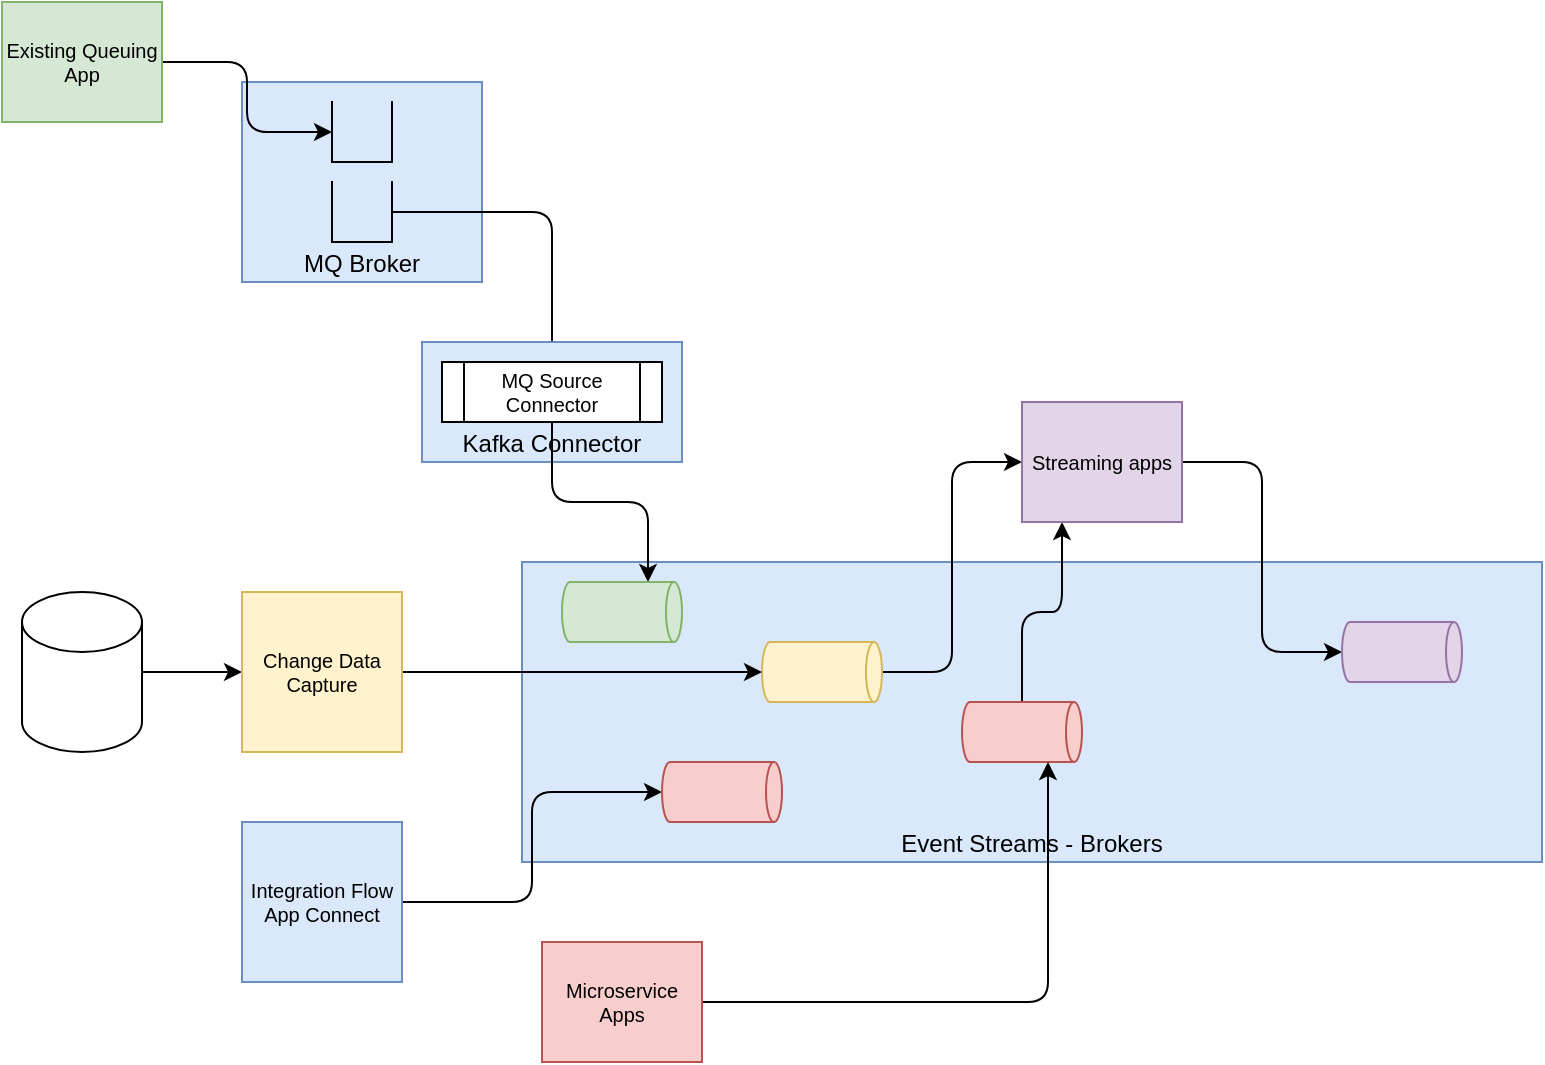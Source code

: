 <mxfile>
    <diagram id="8PhP_lrvXE05P8_hwxJw" name="Page-1">
        <mxGraphModel dx="2023" dy="784" grid="1" gridSize="10" guides="1" tooltips="1" connect="1" arrows="1" fold="1" page="1" pageScale="1" pageWidth="850" pageHeight="1100" math="0" shadow="0">
            <root>
                <mxCell id="0"/>
                <mxCell id="1" parent="0"/>
                <mxCell id="2" value="Event Streams - Brokers" style="rounded=0;whiteSpace=wrap;html=1;fillColor=#dae8fc;strokeColor=#6c8ebf;verticalAlign=bottom;" vertex="1" parent="1">
                    <mxGeometry x="230" y="300" width="510" height="150" as="geometry"/>
                </mxCell>
                <mxCell id="3" value="MQ Broker" style="rounded=0;whiteSpace=wrap;html=1;verticalAlign=bottom;fillColor=#dae8fc;strokeColor=#6c8ebf;" vertex="1" parent="1">
                    <mxGeometry x="90" y="60" width="120" height="100" as="geometry"/>
                </mxCell>
                <mxCell id="5" value="" style="shape=partialRectangle;whiteSpace=wrap;html=1;bottom=1;right=1;left=1;top=0;fillColor=none;routingCenterX=-0.5;" vertex="1" parent="1">
                    <mxGeometry x="135" y="70" width="30" height="30" as="geometry"/>
                </mxCell>
                <mxCell id="16" style="edgeStyle=orthogonalEdgeStyle;html=1;entryX=0.5;entryY=0;entryDx=0;entryDy=0;fontSize=10;" edge="1" parent="1" source="7" target="9">
                    <mxGeometry relative="1" as="geometry"/>
                </mxCell>
                <mxCell id="7" value="" style="shape=partialRectangle;whiteSpace=wrap;html=1;bottom=1;right=1;left=1;top=0;fillColor=none;routingCenterX=-0.5;" vertex="1" parent="1">
                    <mxGeometry x="135" y="110" width="30" height="30" as="geometry"/>
                </mxCell>
                <mxCell id="8" value="Kafka Connector" style="rounded=0;whiteSpace=wrap;html=1;fillColor=#dae8fc;strokeColor=#6c8ebf;verticalAlign=bottom;" vertex="1" parent="1">
                    <mxGeometry x="180" y="190" width="130" height="60" as="geometry"/>
                </mxCell>
                <mxCell id="17" style="edgeStyle=orthogonalEdgeStyle;html=1;entryX=0;entryY=0;entryDx=0;entryDy=17;entryPerimeter=0;fontSize=10;" edge="1" parent="1" source="9" target="10">
                    <mxGeometry relative="1" as="geometry"/>
                </mxCell>
                <mxCell id="9" value="MQ Source Connector" style="shape=process;whiteSpace=wrap;html=1;backgroundOutline=1;fontSize=10;" vertex="1" parent="1">
                    <mxGeometry x="190" y="200" width="110" height="30" as="geometry"/>
                </mxCell>
                <mxCell id="10" value="" style="shape=cylinder3;whiteSpace=wrap;html=1;boundedLbl=1;backgroundOutline=1;size=4;fontSize=10;direction=south;fillColor=#d5e8d4;strokeColor=#82b366;" vertex="1" parent="1">
                    <mxGeometry x="250" y="310" width="60" height="30" as="geometry"/>
                </mxCell>
                <mxCell id="24" style="edgeStyle=orthogonalEdgeStyle;html=1;entryX=0;entryY=0.5;entryDx=0;entryDy=0;fontSize=10;" edge="1" parent="1" source="11" target="23">
                    <mxGeometry relative="1" as="geometry"/>
                </mxCell>
                <mxCell id="11" value="" style="shape=cylinder3;whiteSpace=wrap;html=1;boundedLbl=1;backgroundOutline=1;size=4;fontSize=10;direction=south;fillColor=#fff2cc;strokeColor=#d6b656;" vertex="1" parent="1">
                    <mxGeometry x="350" y="340" width="60" height="30" as="geometry"/>
                </mxCell>
                <mxCell id="25" style="edgeStyle=orthogonalEdgeStyle;html=1;entryX=0.25;entryY=1;entryDx=0;entryDy=0;fontSize=10;" edge="1" parent="1" source="12" target="23">
                    <mxGeometry relative="1" as="geometry"/>
                </mxCell>
                <mxCell id="12" value="" style="shape=cylinder3;whiteSpace=wrap;html=1;boundedLbl=1;backgroundOutline=1;size=4;fontSize=10;direction=south;fillColor=#f8cecc;strokeColor=#b85450;" vertex="1" parent="1">
                    <mxGeometry x="450" y="370" width="60" height="30" as="geometry"/>
                </mxCell>
                <mxCell id="20" style="edgeStyle=orthogonalEdgeStyle;html=1;entryX=0;entryY=0.5;entryDx=0;entryDy=0;fontSize=10;" edge="1" parent="1" source="13" target="18">
                    <mxGeometry relative="1" as="geometry"/>
                </mxCell>
                <mxCell id="13" value="" style="shape=cylinder3;whiteSpace=wrap;html=1;boundedLbl=1;backgroundOutline=1;size=15;fontSize=10;" vertex="1" parent="1">
                    <mxGeometry x="-20" y="315" width="60" height="80" as="geometry"/>
                </mxCell>
                <mxCell id="15" style="edgeStyle=orthogonalEdgeStyle;html=1;entryX=0;entryY=0.5;entryDx=0;entryDy=0;fontSize=10;" edge="1" parent="1" source="14" target="5">
                    <mxGeometry relative="1" as="geometry"/>
                </mxCell>
                <mxCell id="14" value="Existing Queuing App" style="rounded=0;whiteSpace=wrap;html=1;fontSize=10;fillColor=#d5e8d4;strokeColor=#82b366;" vertex="1" parent="1">
                    <mxGeometry x="-30" y="20" width="80" height="60" as="geometry"/>
                </mxCell>
                <mxCell id="19" style="edgeStyle=orthogonalEdgeStyle;html=1;entryX=0.5;entryY=1;entryDx=0;entryDy=0;entryPerimeter=0;fontSize=10;" edge="1" parent="1" source="18" target="11">
                    <mxGeometry relative="1" as="geometry"/>
                </mxCell>
                <mxCell id="18" value="Change Data Capture" style="whiteSpace=wrap;html=1;aspect=fixed;fontSize=10;fillColor=#fff2cc;strokeColor=#d6b656;" vertex="1" parent="1">
                    <mxGeometry x="90" y="315" width="80" height="80" as="geometry"/>
                </mxCell>
                <mxCell id="22" style="edgeStyle=orthogonalEdgeStyle;html=1;entryX=1;entryY=0;entryDx=0;entryDy=17;entryPerimeter=0;fontSize=10;" edge="1" parent="1" source="21" target="12">
                    <mxGeometry relative="1" as="geometry"/>
                </mxCell>
                <mxCell id="21" value="Microservice Apps" style="rounded=0;whiteSpace=wrap;html=1;fontSize=10;fillColor=#f8cecc;strokeColor=#b85450;" vertex="1" parent="1">
                    <mxGeometry x="240" y="490" width="80" height="60" as="geometry"/>
                </mxCell>
                <mxCell id="27" style="edgeStyle=orthogonalEdgeStyle;html=1;entryX=0.5;entryY=1;entryDx=0;entryDy=0;entryPerimeter=0;fontSize=10;" edge="1" parent="1" source="23" target="26">
                    <mxGeometry relative="1" as="geometry"/>
                </mxCell>
                <mxCell id="23" value="Streaming apps" style="rounded=0;whiteSpace=wrap;html=1;fontSize=10;fillColor=#e1d5e7;strokeColor=#9673a6;" vertex="1" parent="1">
                    <mxGeometry x="480" y="220" width="80" height="60" as="geometry"/>
                </mxCell>
                <mxCell id="26" value="" style="shape=cylinder3;whiteSpace=wrap;html=1;boundedLbl=1;backgroundOutline=1;size=4;fontSize=10;direction=south;fillColor=#e1d5e7;strokeColor=#9673a6;" vertex="1" parent="1">
                    <mxGeometry x="640" y="330" width="60" height="30" as="geometry"/>
                </mxCell>
                <mxCell id="31" style="edgeStyle=orthogonalEdgeStyle;html=1;entryX=0.5;entryY=1;entryDx=0;entryDy=0;entryPerimeter=0;fontSize=10;" edge="1" parent="1" source="29" target="30">
                    <mxGeometry relative="1" as="geometry"/>
                </mxCell>
                <mxCell id="29" value="Integration Flow&lt;br&gt;App Connect" style="whiteSpace=wrap;html=1;aspect=fixed;fontSize=10;fillColor=#dae8fc;strokeColor=#6c8ebf;" vertex="1" parent="1">
                    <mxGeometry x="90" y="430" width="80" height="80" as="geometry"/>
                </mxCell>
                <mxCell id="30" value="" style="shape=cylinder3;whiteSpace=wrap;html=1;boundedLbl=1;backgroundOutline=1;size=4;fontSize=10;direction=south;fillColor=#f8cecc;strokeColor=#b85450;" vertex="1" parent="1">
                    <mxGeometry x="300" y="400" width="60" height="30" as="geometry"/>
                </mxCell>
            </root>
        </mxGraphModel>
    </diagram>
</mxfile>